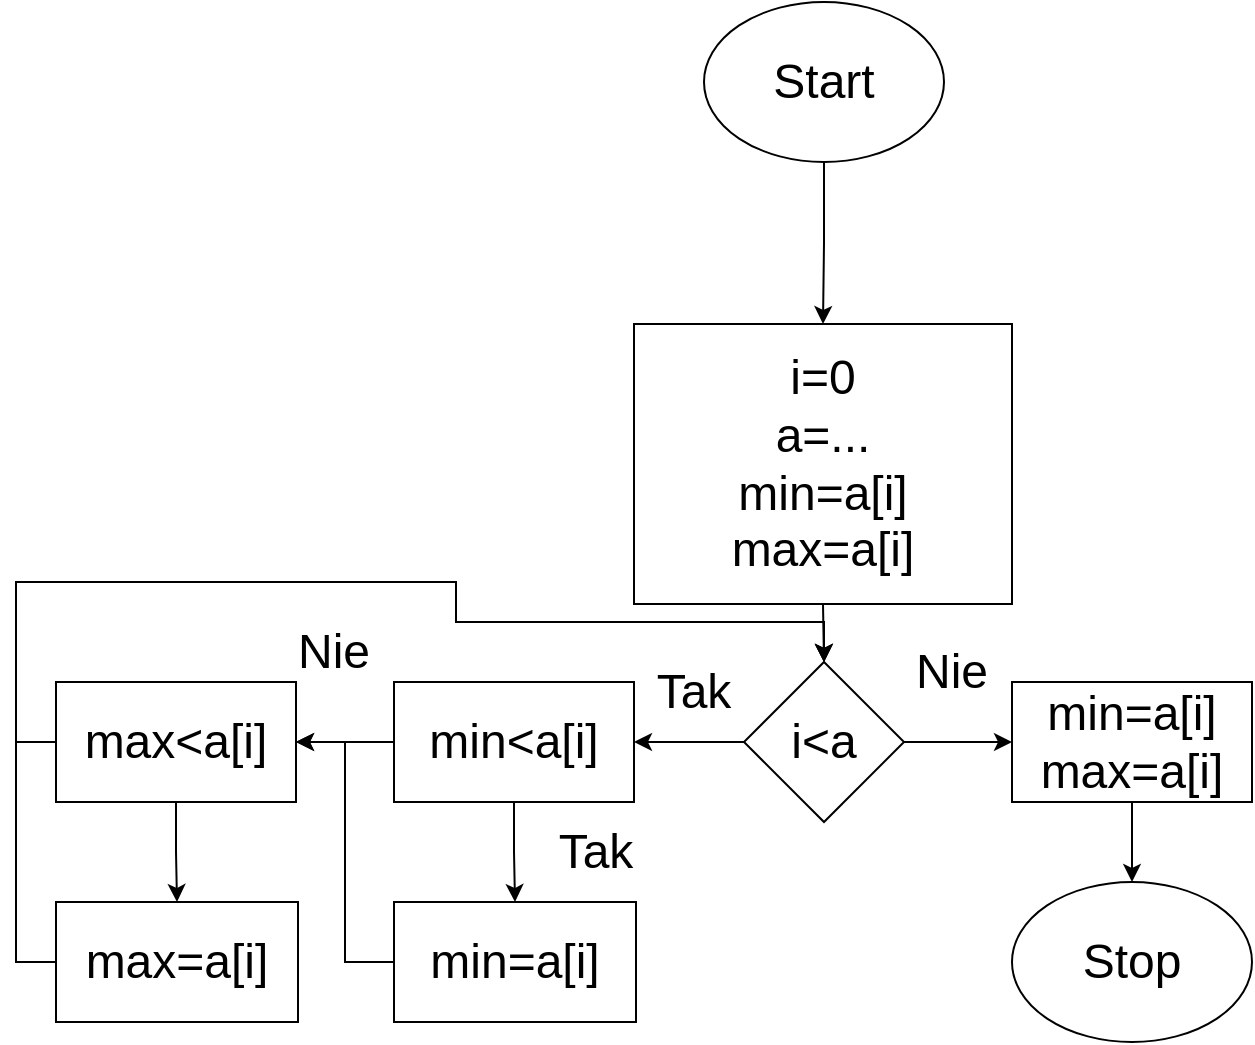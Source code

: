 <mxfile version="20.8.23" type="github">
  <diagram name="Strona-1" id="zLxFvRqqtvtVDSV9HmrG">
    <mxGraphModel dx="1434" dy="796" grid="1" gridSize="10" guides="1" tooltips="1" connect="1" arrows="1" fold="1" page="1" pageScale="1" pageWidth="827" pageHeight="1169" math="0" shadow="0">
      <root>
        <mxCell id="0" />
        <mxCell id="1" parent="0" />
        <mxCell id="RS91nC4IEY-opll40Gvj-5" style="edgeStyle=orthogonalEdgeStyle;rounded=0;orthogonalLoop=1;jettySize=auto;html=1;entryX=0.5;entryY=0;entryDx=0;entryDy=0;fontSize=24;" edge="1" parent="1" source="RS91nC4IEY-opll40Gvj-1" target="RS91nC4IEY-opll40Gvj-4">
          <mxGeometry relative="1" as="geometry" />
        </mxCell>
        <mxCell id="RS91nC4IEY-opll40Gvj-1" value="&lt;font style=&quot;font-size: 24px;&quot;&gt;Start&lt;/font&gt;" style="ellipse;whiteSpace=wrap;html=1;" vertex="1" parent="1">
          <mxGeometry x="354" y="90" width="120" height="80" as="geometry" />
        </mxCell>
        <mxCell id="RS91nC4IEY-opll40Gvj-2" value="Stop" style="ellipse;whiteSpace=wrap;html=1;fontSize=24;" vertex="1" parent="1">
          <mxGeometry x="508" y="530" width="120" height="80" as="geometry" />
        </mxCell>
        <mxCell id="RS91nC4IEY-opll40Gvj-13" style="edgeStyle=orthogonalEdgeStyle;rounded=0;orthogonalLoop=1;jettySize=auto;html=1;exitX=0;exitY=0.5;exitDx=0;exitDy=0;entryX=1;entryY=0.5;entryDx=0;entryDy=0;fontSize=24;" edge="1" parent="1" source="RS91nC4IEY-opll40Gvj-3" target="RS91nC4IEY-opll40Gvj-11">
          <mxGeometry relative="1" as="geometry" />
        </mxCell>
        <mxCell id="RS91nC4IEY-opll40Gvj-14" style="edgeStyle=orthogonalEdgeStyle;rounded=0;orthogonalLoop=1;jettySize=auto;html=1;exitX=1;exitY=0.5;exitDx=0;exitDy=0;entryX=0;entryY=0.5;entryDx=0;entryDy=0;fontSize=24;" edge="1" parent="1" source="RS91nC4IEY-opll40Gvj-3" target="RS91nC4IEY-opll40Gvj-12">
          <mxGeometry relative="1" as="geometry" />
        </mxCell>
        <mxCell id="RS91nC4IEY-opll40Gvj-3" value="i&amp;lt;a" style="rhombus;whiteSpace=wrap;html=1;fontSize=24;" vertex="1" parent="1">
          <mxGeometry x="374" y="420" width="80" height="80" as="geometry" />
        </mxCell>
        <mxCell id="RS91nC4IEY-opll40Gvj-10" style="edgeStyle=orthogonalEdgeStyle;rounded=0;orthogonalLoop=1;jettySize=auto;html=1;exitX=0.5;exitY=1;exitDx=0;exitDy=0;entryX=0.5;entryY=0;entryDx=0;entryDy=0;fontSize=24;" edge="1" parent="1" source="RS91nC4IEY-opll40Gvj-4" target="RS91nC4IEY-opll40Gvj-3">
          <mxGeometry relative="1" as="geometry" />
        </mxCell>
        <mxCell id="RS91nC4IEY-opll40Gvj-4" value="i=0&lt;br&gt;a=...&lt;br&gt;min=a[i]&lt;br&gt;max=a[i]" style="rounded=0;whiteSpace=wrap;html=1;fontSize=24;" vertex="1" parent="1">
          <mxGeometry x="319" y="251" width="189" height="140" as="geometry" />
        </mxCell>
        <mxCell id="RS91nC4IEY-opll40Gvj-9" style="edgeStyle=orthogonalEdgeStyle;rounded=0;orthogonalLoop=1;jettySize=auto;html=1;exitX=0.5;exitY=1;exitDx=0;exitDy=0;fontSize=24;" edge="1" parent="1" source="RS91nC4IEY-opll40Gvj-1" target="RS91nC4IEY-opll40Gvj-1">
          <mxGeometry relative="1" as="geometry" />
        </mxCell>
        <mxCell id="RS91nC4IEY-opll40Gvj-19" style="edgeStyle=orthogonalEdgeStyle;rounded=0;orthogonalLoop=1;jettySize=auto;html=1;entryX=0.5;entryY=0;entryDx=0;entryDy=0;fontSize=24;" edge="1" parent="1" source="RS91nC4IEY-opll40Gvj-11" target="RS91nC4IEY-opll40Gvj-18">
          <mxGeometry relative="1" as="geometry" />
        </mxCell>
        <mxCell id="RS91nC4IEY-opll40Gvj-22" style="edgeStyle=orthogonalEdgeStyle;rounded=0;orthogonalLoop=1;jettySize=auto;html=1;entryX=1;entryY=0.5;entryDx=0;entryDy=0;fontSize=24;" edge="1" parent="1" source="RS91nC4IEY-opll40Gvj-11" target="RS91nC4IEY-opll40Gvj-17">
          <mxGeometry relative="1" as="geometry" />
        </mxCell>
        <mxCell id="RS91nC4IEY-opll40Gvj-11" value="min&amp;lt;a[i]" style="rounded=0;whiteSpace=wrap;html=1;fontSize=24;" vertex="1" parent="1">
          <mxGeometry x="199" y="430" width="120" height="60" as="geometry" />
        </mxCell>
        <mxCell id="RS91nC4IEY-opll40Gvj-28" style="edgeStyle=orthogonalEdgeStyle;rounded=0;orthogonalLoop=1;jettySize=auto;html=1;entryX=0.5;entryY=0;entryDx=0;entryDy=0;fontSize=24;" edge="1" parent="1" source="RS91nC4IEY-opll40Gvj-12" target="RS91nC4IEY-opll40Gvj-2">
          <mxGeometry relative="1" as="geometry" />
        </mxCell>
        <mxCell id="RS91nC4IEY-opll40Gvj-12" value="min=a[i]&lt;br&gt;max=a[i]" style="rounded=0;whiteSpace=wrap;html=1;fontSize=24;" vertex="1" parent="1">
          <mxGeometry x="508" y="430" width="120" height="60" as="geometry" />
        </mxCell>
        <mxCell id="RS91nC4IEY-opll40Gvj-15" value="Tak" style="text;html=1;strokeColor=none;fillColor=none;align=center;verticalAlign=middle;whiteSpace=wrap;rounded=0;fontSize=24;" vertex="1" parent="1">
          <mxGeometry x="319" y="420" width="60" height="30" as="geometry" />
        </mxCell>
        <mxCell id="RS91nC4IEY-opll40Gvj-16" value="Nie" style="text;html=1;strokeColor=none;fillColor=none;align=center;verticalAlign=middle;whiteSpace=wrap;rounded=0;fontSize=24;" vertex="1" parent="1">
          <mxGeometry x="448" y="410" width="60" height="30" as="geometry" />
        </mxCell>
        <mxCell id="RS91nC4IEY-opll40Gvj-24" style="edgeStyle=orthogonalEdgeStyle;rounded=0;orthogonalLoop=1;jettySize=auto;html=1;entryX=0.5;entryY=0;entryDx=0;entryDy=0;fontSize=24;" edge="1" parent="1" source="RS91nC4IEY-opll40Gvj-17" target="RS91nC4IEY-opll40Gvj-23">
          <mxGeometry relative="1" as="geometry" />
        </mxCell>
        <mxCell id="RS91nC4IEY-opll40Gvj-25" style="edgeStyle=orthogonalEdgeStyle;rounded=0;orthogonalLoop=1;jettySize=auto;html=1;entryX=0.5;entryY=0;entryDx=0;entryDy=0;fontSize=24;" edge="1" parent="1" source="RS91nC4IEY-opll40Gvj-17" target="RS91nC4IEY-opll40Gvj-3">
          <mxGeometry relative="1" as="geometry">
            <Array as="points">
              <mxPoint x="10" y="460" />
              <mxPoint x="10" y="380" />
              <mxPoint x="230" y="380" />
              <mxPoint x="230" y="400" />
              <mxPoint x="414" y="400" />
            </Array>
          </mxGeometry>
        </mxCell>
        <mxCell id="RS91nC4IEY-opll40Gvj-17" value="max&amp;lt;a[i]" style="rounded=0;whiteSpace=wrap;html=1;fontSize=24;" vertex="1" parent="1">
          <mxGeometry x="30" y="430" width="120" height="60" as="geometry" />
        </mxCell>
        <mxCell id="RS91nC4IEY-opll40Gvj-26" style="edgeStyle=orthogonalEdgeStyle;rounded=0;orthogonalLoop=1;jettySize=auto;html=1;exitX=0;exitY=0.5;exitDx=0;exitDy=0;entryX=1;entryY=0.5;entryDx=0;entryDy=0;fontSize=24;" edge="1" parent="1" source="RS91nC4IEY-opll40Gvj-18" target="RS91nC4IEY-opll40Gvj-17">
          <mxGeometry relative="1" as="geometry" />
        </mxCell>
        <mxCell id="RS91nC4IEY-opll40Gvj-18" value="min=a[i]" style="rounded=0;whiteSpace=wrap;html=1;fontSize=24;" vertex="1" parent="1">
          <mxGeometry x="199" y="540" width="121" height="60" as="geometry" />
        </mxCell>
        <mxCell id="RS91nC4IEY-opll40Gvj-20" value="Tak" style="text;html=1;strokeColor=none;fillColor=none;align=center;verticalAlign=middle;whiteSpace=wrap;rounded=0;fontSize=24;" vertex="1" parent="1">
          <mxGeometry x="270" y="500" width="60" height="30" as="geometry" />
        </mxCell>
        <mxCell id="RS91nC4IEY-opll40Gvj-21" value="Nie" style="text;html=1;strokeColor=none;fillColor=none;align=center;verticalAlign=middle;whiteSpace=wrap;rounded=0;fontSize=24;" vertex="1" parent="1">
          <mxGeometry x="139" y="400" width="60" height="30" as="geometry" />
        </mxCell>
        <mxCell id="RS91nC4IEY-opll40Gvj-27" style="edgeStyle=orthogonalEdgeStyle;rounded=0;orthogonalLoop=1;jettySize=auto;html=1;fontSize=24;entryX=0.5;entryY=0;entryDx=0;entryDy=0;" edge="1" parent="1" source="RS91nC4IEY-opll40Gvj-23" target="RS91nC4IEY-opll40Gvj-3">
          <mxGeometry relative="1" as="geometry">
            <mxPoint x="10" y="380" as="targetPoint" />
            <Array as="points">
              <mxPoint x="10" y="570" />
              <mxPoint x="10" y="380" />
              <mxPoint x="230" y="380" />
              <mxPoint x="230" y="400" />
              <mxPoint x="414" y="400" />
            </Array>
          </mxGeometry>
        </mxCell>
        <mxCell id="RS91nC4IEY-opll40Gvj-23" value="max=a[i]" style="rounded=0;whiteSpace=wrap;html=1;fontSize=24;" vertex="1" parent="1">
          <mxGeometry x="30" y="540" width="121" height="60" as="geometry" />
        </mxCell>
      </root>
    </mxGraphModel>
  </diagram>
</mxfile>
